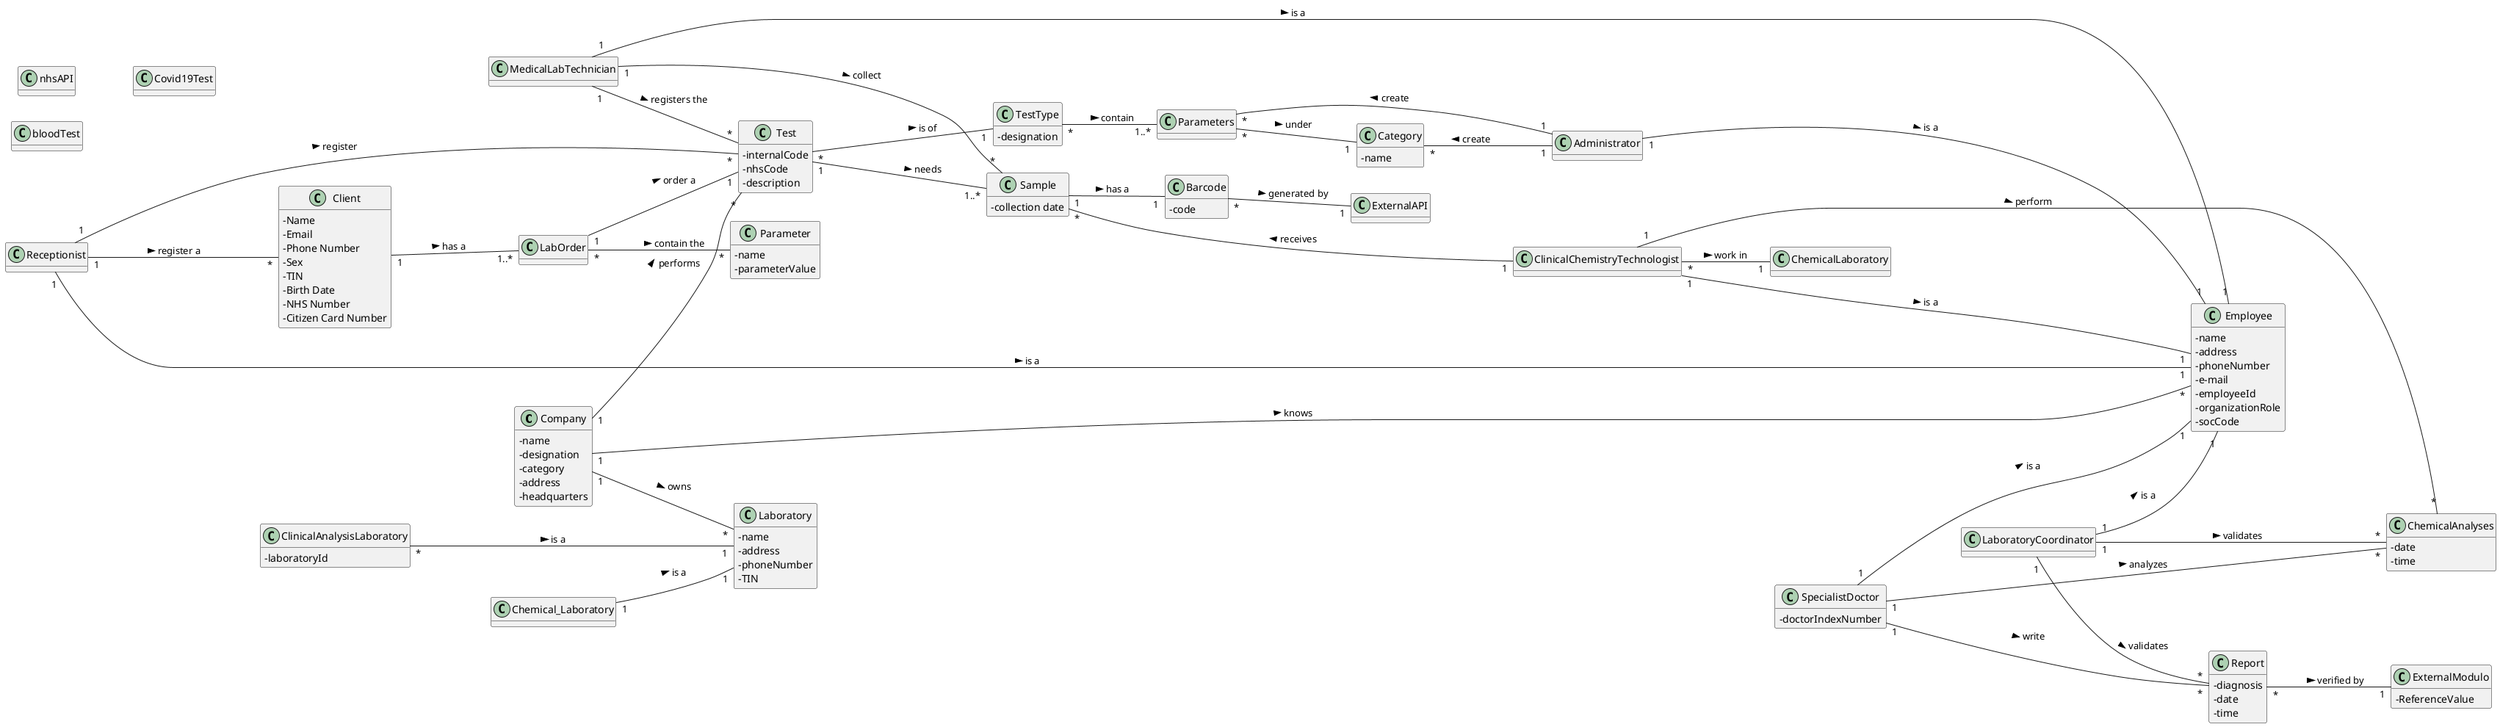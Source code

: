 @startuml
'https://plantuml.com/class-diagram

hide methods
left to right direction
skinparam classAttributeIconSize 0

class Company{
-name
-designation
-category
-address
-headquarters
}

class Employee{
-name
-address
-phoneNumber
-e-mail
-employeeId
-organizationRole
-socCode
}

class TestType{
-designation
}

class SpecialistDoctor  {
-doctorIndexNumber
}

class Laboratory{
-name
-address
-phoneNumber
-TIN
}

class Barcode{
-code
}

class Report{
-diagnosis
-date
-time
}

class Sample{
-collection date
}

class Test{
-internalCode
-nhsCode
-description
}

class Client{
 - Name
 - Email
 - Phone Number
 - Sex
 - TIN
 - Birth Date
 - NHS Number
 - Citizen Card Number
}

class Receptionist{

}

class ClinicalAnalysisLaboratory{
-laboratoryId
}

class ChemicalAnalyses{
-date
-time
}

class Parameter{
-name
-parameterValue
}

class Category{
-name
}

class MedicalLabTechnician{

}

class Chemical_Laboratory{

}

class ClinicalChemistryTechnologist{

}

class LabOrder{

}

class LaboratoryCoordinator{

}

class Administrator{

}

class ExternalAPI{

}

class ExternalModulo {
-ReferenceValue
}

class nhsAPI{

}

class bloodTest{

}

class Covid19Test{

}


Company "1"---"*" Employee : knows >
Company "1"--"*" Laboratory : owns >
Company "1" -- "*" Test: performs >
ClinicalAnalysisLaboratory "*"---"1" Laboratory : is a >
Chemical_Laboratory "1"--"1" Laboratory : is a >
MedicalLabTechnician "1"--"1" Employee : is a >
Administrator "1"--"1" Employee : is a >
ClinicalChemistryTechnologist "1"----"1" Employee : is a >
Receptionist "1"--"1" Employee : is a >
Receptionist "1"---"*" Client : register a >
Receptionist "1"-"*" Test : register >
Client "1"--"1..*" LabOrder : has a >
LabOrder "1"--"1" Test : order a >
LabOrder "*" -- "*" Parameter: contain the >
Test "*"---"1" TestType : is of >
Test "1"---"1..*" Sample : needs >
TestType "*"--"1..*" Parameters : contain >
MedicalLabTechnician "1"---"*" Sample : collect >
MedicalLabTechnician "1" -- "*" Test: registers the >
Sample "*"----"1" ClinicalChemistryTechnologist : < receives
Sample "1"--"1" Barcode : has a >
Barcode "*"--"1" ExternalAPI : generated by >
ClinicalChemistryTechnologist "*"--"1" ChemicalLaboratory : work in >
ClinicalChemistryTechnologist "1"--"*" ChemicalAnalyses : perform >
Category "*"--"1" Administrator : < create
Parameters "*"--"1" Category : under >
Parameters "*"---"1"Administrator : < create
SpecialistDoctor "1"---"1" Employee : is a >
SpecialistDoctor "1"-"*" ChemicalAnalyses : analyzes >
SpecialistDoctor "1"---"*" Report : write >
LaboratoryCoordinator "1"--"1" Employee : is a >
LaboratoryCoordinator "1"--"*" Report : validates >
LaboratoryCoordinator "1"---"*" ChemicalAnalyses : validates >
Report "*" -- "1" ExternalModulo: verified by >









@enduml